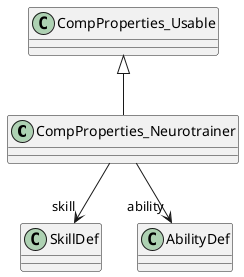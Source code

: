 @startuml
class CompProperties_Neurotrainer {
}
CompProperties_Usable <|-- CompProperties_Neurotrainer
CompProperties_Neurotrainer --> "skill" SkillDef
CompProperties_Neurotrainer --> "ability" AbilityDef
@enduml
